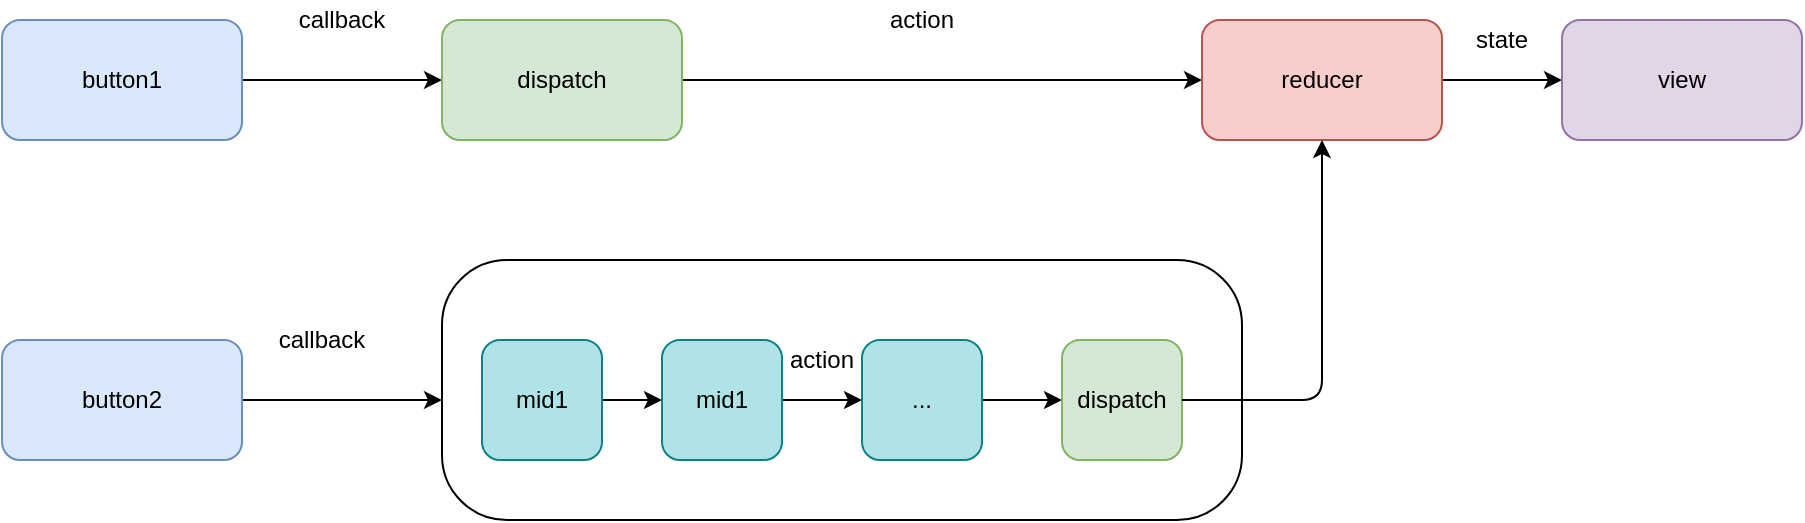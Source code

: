 <mxfile version="12.4.2" type="device" pages="1"><diagram id="CPGQfonoWSOSxTB4WIMa" name="Page-1"><mxGraphModel dx="946" dy="586" grid="1" gridSize="10" guides="1" tooltips="1" connect="1" arrows="1" fold="1" page="1" pageScale="1" pageWidth="827" pageHeight="1169" math="0" shadow="0"><root><mxCell id="0"/><mxCell id="1" parent="0"/><mxCell id="FlwK1pi5I8nF_F4tY0q--5" style="edgeStyle=orthogonalEdgeStyle;rounded=0;orthogonalLoop=1;jettySize=auto;html=1;entryX=0;entryY=0.5;entryDx=0;entryDy=0;" parent="1" source="FlwK1pi5I8nF_F4tY0q--1" target="FlwK1pi5I8nF_F4tY0q--2" edge="1"><mxGeometry relative="1" as="geometry"/></mxCell><mxCell id="FlwK1pi5I8nF_F4tY0q--1" value="button1" style="rounded=1;whiteSpace=wrap;html=1;fillColor=#dae8fc;strokeColor=#6c8ebf;" parent="1" vertex="1"><mxGeometry x="50" y="160" width="120" height="60" as="geometry"/></mxCell><mxCell id="FlwK1pi5I8nF_F4tY0q--6" style="edgeStyle=orthogonalEdgeStyle;rounded=0;orthogonalLoop=1;jettySize=auto;html=1;entryX=0;entryY=0.5;entryDx=0;entryDy=0;" parent="1" source="FlwK1pi5I8nF_F4tY0q--2" target="FlwK1pi5I8nF_F4tY0q--3" edge="1"><mxGeometry relative="1" as="geometry"/></mxCell><mxCell id="FlwK1pi5I8nF_F4tY0q--2" value="dispatch" style="rounded=1;whiteSpace=wrap;html=1;fillColor=#d5e8d4;strokeColor=#82b366;" parent="1" vertex="1"><mxGeometry x="270" y="160" width="120" height="60" as="geometry"/></mxCell><mxCell id="FlwK1pi5I8nF_F4tY0q--7" style="edgeStyle=orthogonalEdgeStyle;rounded=0;orthogonalLoop=1;jettySize=auto;html=1;entryX=0;entryY=0.5;entryDx=0;entryDy=0;" parent="1" source="FlwK1pi5I8nF_F4tY0q--3" target="FlwK1pi5I8nF_F4tY0q--4" edge="1"><mxGeometry relative="1" as="geometry"/></mxCell><mxCell id="FlwK1pi5I8nF_F4tY0q--3" value="reducer" style="rounded=1;whiteSpace=wrap;html=1;fillColor=#f8cecc;strokeColor=#b85450;" parent="1" vertex="1"><mxGeometry x="650" y="160" width="120" height="60" as="geometry"/></mxCell><mxCell id="FlwK1pi5I8nF_F4tY0q--4" value="view" style="rounded=1;whiteSpace=wrap;html=1;fillColor=#e1d5e7;strokeColor=#9673a6;" parent="1" vertex="1"><mxGeometry x="830" y="160" width="120" height="60" as="geometry"/></mxCell><mxCell id="FlwK1pi5I8nF_F4tY0q--8" value="callback" style="text;html=1;strokeColor=none;fillColor=none;align=center;verticalAlign=middle;whiteSpace=wrap;rounded=0;" parent="1" vertex="1"><mxGeometry x="200" y="150" width="40" height="20" as="geometry"/></mxCell><mxCell id="FlwK1pi5I8nF_F4tY0q--9" value="action" style="text;html=1;strokeColor=none;fillColor=none;align=center;verticalAlign=middle;whiteSpace=wrap;rounded=0;" parent="1" vertex="1"><mxGeometry x="490" y="150" width="40" height="20" as="geometry"/></mxCell><mxCell id="FlwK1pi5I8nF_F4tY0q--10" value="state" style="text;html=1;strokeColor=none;fillColor=none;align=center;verticalAlign=middle;whiteSpace=wrap;rounded=0;" parent="1" vertex="1"><mxGeometry x="780" y="160" width="40" height="20" as="geometry"/></mxCell><mxCell id="FlwK1pi5I8nF_F4tY0q--11" style="edgeStyle=orthogonalEdgeStyle;rounded=0;orthogonalLoop=1;jettySize=auto;html=1;entryX=0;entryY=0.5;entryDx=0;entryDy=0;" parent="1" source="FlwK1pi5I8nF_F4tY0q--12" edge="1"><mxGeometry relative="1" as="geometry"><mxPoint x="270" y="350" as="targetPoint"/></mxGeometry></mxCell><mxCell id="FlwK1pi5I8nF_F4tY0q--12" value="button2" style="rounded=1;whiteSpace=wrap;html=1;fillColor=#dae8fc;strokeColor=#6c8ebf;" parent="1" vertex="1"><mxGeometry x="50" y="320" width="120" height="60" as="geometry"/></mxCell><mxCell id="FlwK1pi5I8nF_F4tY0q--17" value="callback" style="text;html=1;strokeColor=none;fillColor=none;align=center;verticalAlign=middle;whiteSpace=wrap;rounded=0;" parent="1" vertex="1"><mxGeometry x="190" y="310" width="40" height="20" as="geometry"/></mxCell><mxCell id="FlwK1pi5I8nF_F4tY0q--20" value="" style="rounded=1;whiteSpace=wrap;html=1;arcSize=25;" parent="1" vertex="1"><mxGeometry x="270" y="280" width="400" height="130" as="geometry"/></mxCell><mxCell id="QyjPx91kzV1CAdFs8ZSm-4" value="" style="edgeStyle=orthogonalEdgeStyle;rounded=0;orthogonalLoop=1;jettySize=auto;html=1;" edge="1" parent="1" source="QyjPx91kzV1CAdFs8ZSm-1" target="QyjPx91kzV1CAdFs8ZSm-2"><mxGeometry relative="1" as="geometry"/></mxCell><mxCell id="QyjPx91kzV1CAdFs8ZSm-1" value="mid1" style="rounded=1;whiteSpace=wrap;html=1;fillColor=#b0e3e6;strokeColor=#0e8088;" vertex="1" parent="1"><mxGeometry x="290" y="320" width="60" height="60" as="geometry"/></mxCell><mxCell id="QyjPx91kzV1CAdFs8ZSm-7" style="edgeStyle=orthogonalEdgeStyle;rounded=0;orthogonalLoop=1;jettySize=auto;html=1;entryX=0;entryY=0.5;entryDx=0;entryDy=0;" edge="1" parent="1" source="QyjPx91kzV1CAdFs8ZSm-2" target="QyjPx91kzV1CAdFs8ZSm-5"><mxGeometry relative="1" as="geometry"/></mxCell><mxCell id="QyjPx91kzV1CAdFs8ZSm-2" value="mid1" style="rounded=1;whiteSpace=wrap;html=1;fillColor=#b0e3e6;strokeColor=#0e8088;" vertex="1" parent="1"><mxGeometry x="380" y="320" width="60" height="60" as="geometry"/></mxCell><mxCell id="QyjPx91kzV1CAdFs8ZSm-10" style="edgeStyle=orthogonalEdgeStyle;rounded=0;orthogonalLoop=1;jettySize=auto;html=1;entryX=0;entryY=0.5;entryDx=0;entryDy=0;" edge="1" parent="1" source="QyjPx91kzV1CAdFs8ZSm-5" target="QyjPx91kzV1CAdFs8ZSm-9"><mxGeometry relative="1" as="geometry"/></mxCell><mxCell id="QyjPx91kzV1CAdFs8ZSm-5" value="..." style="rounded=1;whiteSpace=wrap;html=1;fillColor=#b0e3e6;strokeColor=#0e8088;" vertex="1" parent="1"><mxGeometry x="480" y="320" width="60" height="60" as="geometry"/></mxCell><mxCell id="QyjPx91kzV1CAdFs8ZSm-8" value="action" style="text;html=1;strokeColor=none;fillColor=none;align=center;verticalAlign=middle;whiteSpace=wrap;rounded=0;" vertex="1" parent="1"><mxGeometry x="440" y="320" width="40" height="20" as="geometry"/></mxCell><mxCell id="QyjPx91kzV1CAdFs8ZSm-9" value="dispatch" style="rounded=1;whiteSpace=wrap;html=1;fillColor=#d5e8d4;strokeColor=#82b366;" vertex="1" parent="1"><mxGeometry x="580" y="320" width="60" height="60" as="geometry"/></mxCell><mxCell id="QyjPx91kzV1CAdFs8ZSm-12" value="" style="endArrow=classic;html=1;entryX=0.5;entryY=1;entryDx=0;entryDy=0;exitX=1;exitY=0.5;exitDx=0;exitDy=0;" edge="1" parent="1" source="QyjPx91kzV1CAdFs8ZSm-9" target="FlwK1pi5I8nF_F4tY0q--3"><mxGeometry width="50" height="50" relative="1" as="geometry"><mxPoint x="740" y="350" as="sourcePoint"/><mxPoint x="760" y="280" as="targetPoint"/><Array as="points"><mxPoint x="710" y="350"/></Array></mxGeometry></mxCell></root></mxGraphModel></diagram></mxfile>